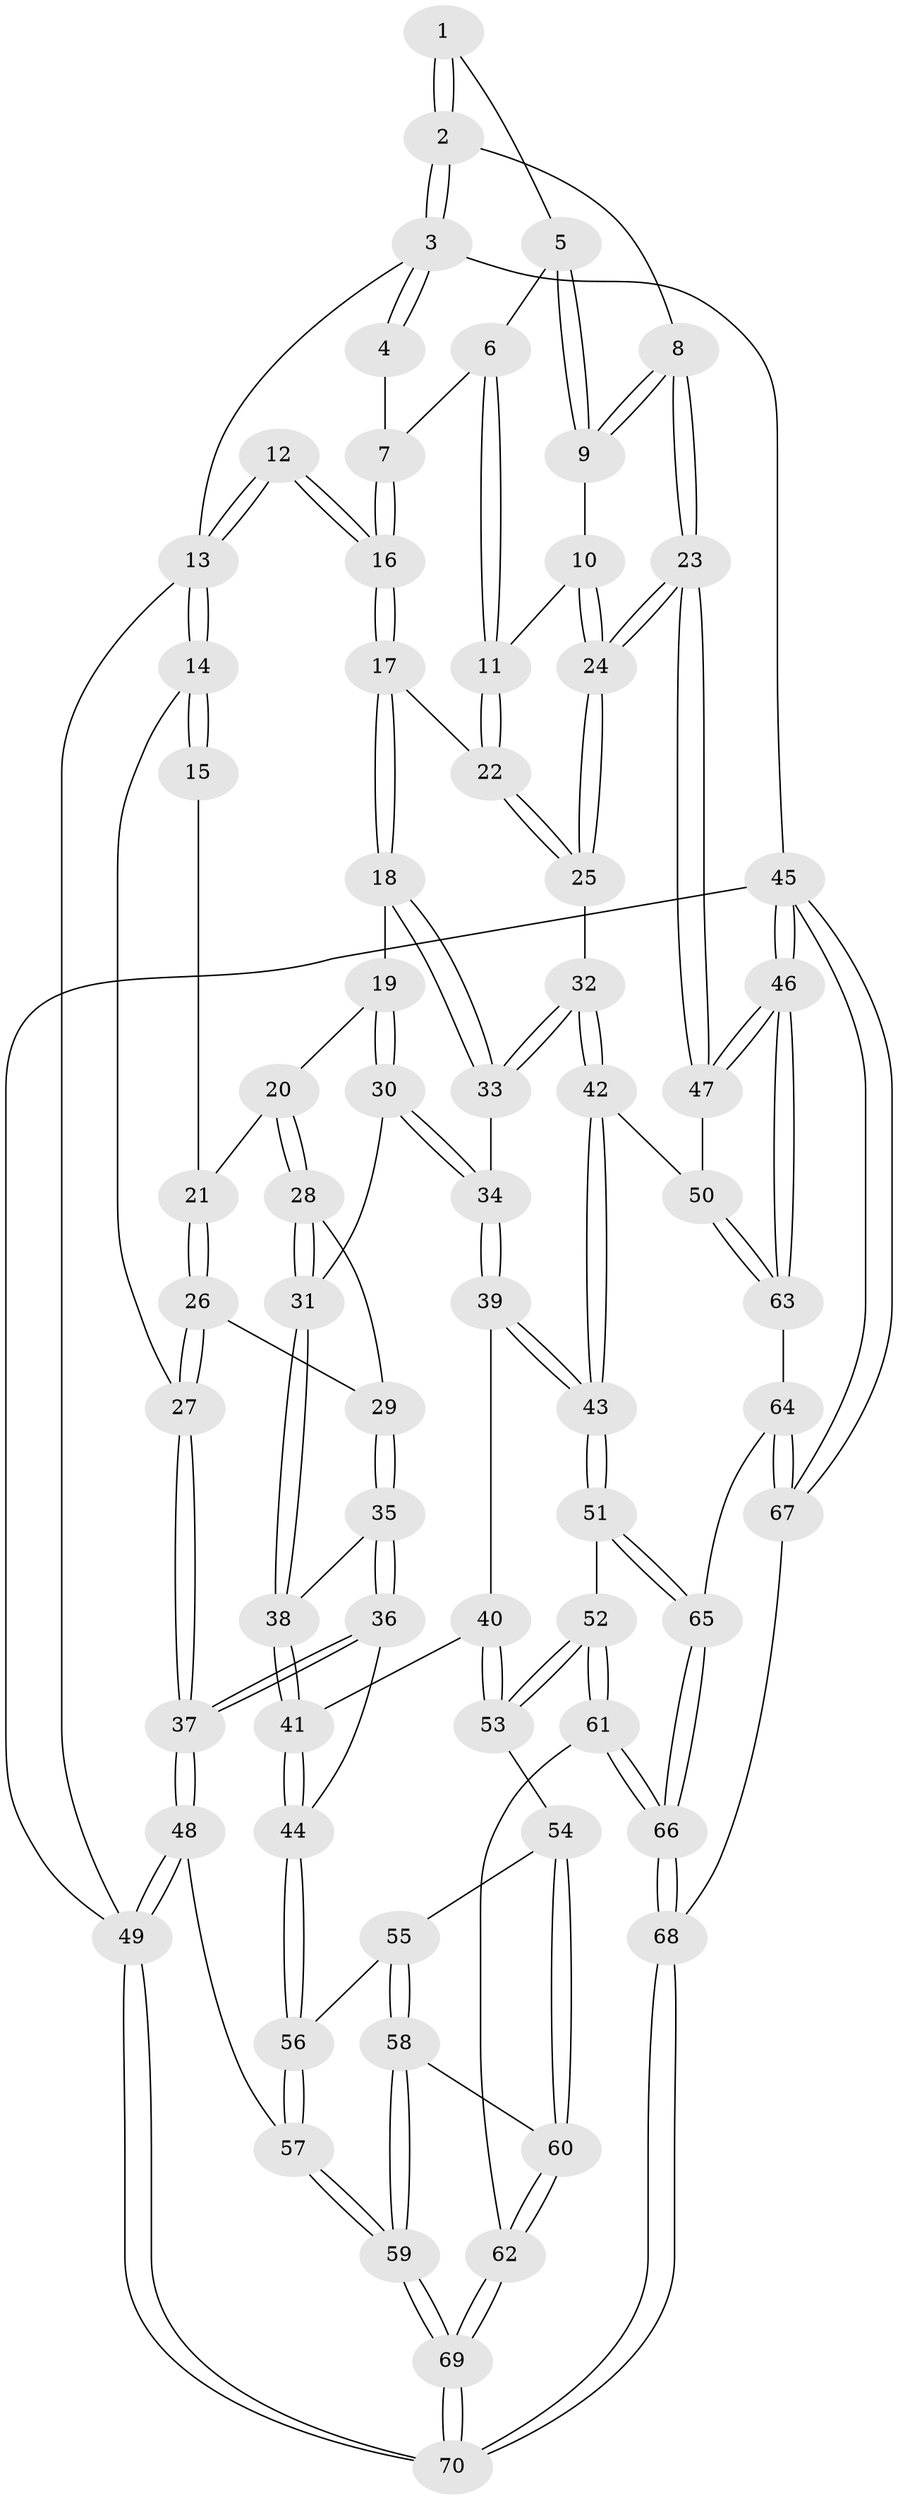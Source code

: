 // Generated by graph-tools (version 1.1) at 2025/17/03/09/25 04:17:17]
// undirected, 70 vertices, 172 edges
graph export_dot {
graph [start="1"]
  node [color=gray90,style=filled];
  1 [pos="+0.9450451450222759+0.05664377970216229"];
  2 [pos="+1+0.16907409951632518"];
  3 [pos="+1+0"];
  4 [pos="+0.9440864719755799+0"];
  5 [pos="+0.9138960364807818+0.08657013236015504"];
  6 [pos="+0.878144409902782+0.08571937899562386"];
  7 [pos="+0.6211456162794351+0"];
  8 [pos="+1+0.24034750659621343"];
  9 [pos="+0.9691999814701385+0.15565645729470803"];
  10 [pos="+0.8941475096785033+0.1742018694642058"];
  11 [pos="+0.8602423836735652+0.17338272516870834"];
  12 [pos="+0.415757988675537+0"];
  13 [pos="+0+0"];
  14 [pos="+0+0"];
  15 [pos="+0.13571252857115895+0.08985808426108935"];
  16 [pos="+0.5441176695507343+0"];
  17 [pos="+0.527761444039745+0.03644862218418705"];
  18 [pos="+0.5240799273169005+0.043608697946671056"];
  19 [pos="+0.4923974651601397+0.06922088199704231"];
  20 [pos="+0.2438777478906575+0.18410915104277226"];
  21 [pos="+0.2284548882922483+0.1812503261083772"];
  22 [pos="+0.7875099667783099+0.2304694839738272"];
  23 [pos="+1+0.4714408087244947"];
  24 [pos="+1+0.4662465785993706"];
  25 [pos="+0.8623061320178842+0.4091333320216279"];
  26 [pos="+0.06632098841165954+0.2684932212240383"];
  27 [pos="+0+0.26398245714203245"];
  28 [pos="+0.2466803516051339+0.3396766257036548"];
  29 [pos="+0.18785300956278322+0.376298377369574"];
  30 [pos="+0.3514622000670092+0.38685078855105987"];
  31 [pos="+0.3507729103668847+0.386998450944718"];
  32 [pos="+0.7016753289497216+0.46981340801807553"];
  33 [pos="+0.5679242171260764+0.3178396874255322"];
  34 [pos="+0.44367290108075924+0.4384227001477536"];
  35 [pos="+0.17031494437858627+0.422134634006165"];
  36 [pos="+0.06946935918369168+0.5519877347103507"];
  37 [pos="+0+0.5729898974276381"];
  38 [pos="+0.30188662292037266+0.47394552333085765"];
  39 [pos="+0.4554995217224424+0.48031857730344574"];
  40 [pos="+0.3089717261339538+0.5708976927831727"];
  41 [pos="+0.2921245045489128+0.5665299100084983"];
  42 [pos="+0.6135645857333276+0.6161738087185092"];
  43 [pos="+0.5907534037341078+0.6307420414944019"];
  44 [pos="+0.20177015907841078+0.6034440142026116"];
  45 [pos="+1+1"];
  46 [pos="+1+0.7423559374309782"];
  47 [pos="+1+0.5373418608448307"];
  48 [pos="+0+0.69053399580364"];
  49 [pos="+0+1"];
  50 [pos="+0.6929821469026807+0.6475681547176542"];
  51 [pos="+0.5706687102373066+0.6644236715440854"];
  52 [pos="+0.5699617555688409+0.6649856106113724"];
  53 [pos="+0.44162941821179236+0.6783506244096849"];
  54 [pos="+0.4329127141643701+0.6858225286915707"];
  55 [pos="+0.3712943636754971+0.7163526902014918"];
  56 [pos="+0.22847180339513093+0.691034651528785"];
  57 [pos="+0.20966372568736416+0.8412342414117714"];
  58 [pos="+0.2888427873416752+0.8458629347172776"];
  59 [pos="+0.2192653966590716+0.8569049327953766"];
  60 [pos="+0.38412588371281087+0.8715715248547551"];
  61 [pos="+0.5133271154931147+0.9206596718132812"];
  62 [pos="+0.43045749982189474+0.9042903424182096"];
  63 [pos="+0.918386717817732+0.7765032513746853"];
  64 [pos="+0.8286762297703126+0.8324687004585833"];
  65 [pos="+0.7211500861474506+0.8405825331771576"];
  66 [pos="+0.5943043930831106+1"];
  67 [pos="+0.7331875004133369+1"];
  68 [pos="+0.6248489529761703+1"];
  69 [pos="+0.14343658237758564+1"];
  70 [pos="+0.09101037838573754+1"];
  1 -- 2;
  1 -- 2;
  1 -- 5;
  2 -- 3;
  2 -- 3;
  2 -- 8;
  3 -- 4;
  3 -- 4;
  3 -- 13;
  3 -- 45;
  4 -- 7;
  5 -- 6;
  5 -- 9;
  5 -- 9;
  6 -- 7;
  6 -- 11;
  6 -- 11;
  7 -- 16;
  7 -- 16;
  8 -- 9;
  8 -- 9;
  8 -- 23;
  8 -- 23;
  9 -- 10;
  10 -- 11;
  10 -- 24;
  10 -- 24;
  11 -- 22;
  11 -- 22;
  12 -- 13;
  12 -- 13;
  12 -- 16;
  12 -- 16;
  13 -- 14;
  13 -- 14;
  13 -- 49;
  14 -- 15;
  14 -- 15;
  14 -- 27;
  15 -- 21;
  16 -- 17;
  16 -- 17;
  17 -- 18;
  17 -- 18;
  17 -- 22;
  18 -- 19;
  18 -- 33;
  18 -- 33;
  19 -- 20;
  19 -- 30;
  19 -- 30;
  20 -- 21;
  20 -- 28;
  20 -- 28;
  21 -- 26;
  21 -- 26;
  22 -- 25;
  22 -- 25;
  23 -- 24;
  23 -- 24;
  23 -- 47;
  23 -- 47;
  24 -- 25;
  24 -- 25;
  25 -- 32;
  26 -- 27;
  26 -- 27;
  26 -- 29;
  27 -- 37;
  27 -- 37;
  28 -- 29;
  28 -- 31;
  28 -- 31;
  29 -- 35;
  29 -- 35;
  30 -- 31;
  30 -- 34;
  30 -- 34;
  31 -- 38;
  31 -- 38;
  32 -- 33;
  32 -- 33;
  32 -- 42;
  32 -- 42;
  33 -- 34;
  34 -- 39;
  34 -- 39;
  35 -- 36;
  35 -- 36;
  35 -- 38;
  36 -- 37;
  36 -- 37;
  36 -- 44;
  37 -- 48;
  37 -- 48;
  38 -- 41;
  38 -- 41;
  39 -- 40;
  39 -- 43;
  39 -- 43;
  40 -- 41;
  40 -- 53;
  40 -- 53;
  41 -- 44;
  41 -- 44;
  42 -- 43;
  42 -- 43;
  42 -- 50;
  43 -- 51;
  43 -- 51;
  44 -- 56;
  44 -- 56;
  45 -- 46;
  45 -- 46;
  45 -- 67;
  45 -- 67;
  45 -- 49;
  46 -- 47;
  46 -- 47;
  46 -- 63;
  46 -- 63;
  47 -- 50;
  48 -- 49;
  48 -- 49;
  48 -- 57;
  49 -- 70;
  49 -- 70;
  50 -- 63;
  50 -- 63;
  51 -- 52;
  51 -- 65;
  51 -- 65;
  52 -- 53;
  52 -- 53;
  52 -- 61;
  52 -- 61;
  53 -- 54;
  54 -- 55;
  54 -- 60;
  54 -- 60;
  55 -- 56;
  55 -- 58;
  55 -- 58;
  56 -- 57;
  56 -- 57;
  57 -- 59;
  57 -- 59;
  58 -- 59;
  58 -- 59;
  58 -- 60;
  59 -- 69;
  59 -- 69;
  60 -- 62;
  60 -- 62;
  61 -- 62;
  61 -- 66;
  61 -- 66;
  62 -- 69;
  62 -- 69;
  63 -- 64;
  64 -- 65;
  64 -- 67;
  64 -- 67;
  65 -- 66;
  65 -- 66;
  66 -- 68;
  66 -- 68;
  67 -- 68;
  68 -- 70;
  68 -- 70;
  69 -- 70;
  69 -- 70;
}
